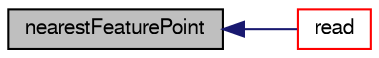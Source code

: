 digraph "nearestFeaturePoint"
{
  bgcolor="transparent";
  edge [fontname="FreeSans",fontsize="10",labelfontname="FreeSans",labelfontsize="10"];
  node [fontname="FreeSans",fontsize="10",shape=record];
  rankdir="LR";
  Node493 [label="nearestFeaturePoint",height=0.2,width=0.4,color="black", fillcolor="grey75", style="filled", fontcolor="black"];
  Node493 -> Node494 [dir="back",color="midnightblue",fontsize="10",style="solid",fontname="FreeSans"];
  Node494 [label="read",height=0.2,width=0.4,color="red",URL="$a21786.html#a8b399ba606eec0c1c103e9531978fb34",tooltip="Read from file. Chooses reader based on explicit extension. "];
}
